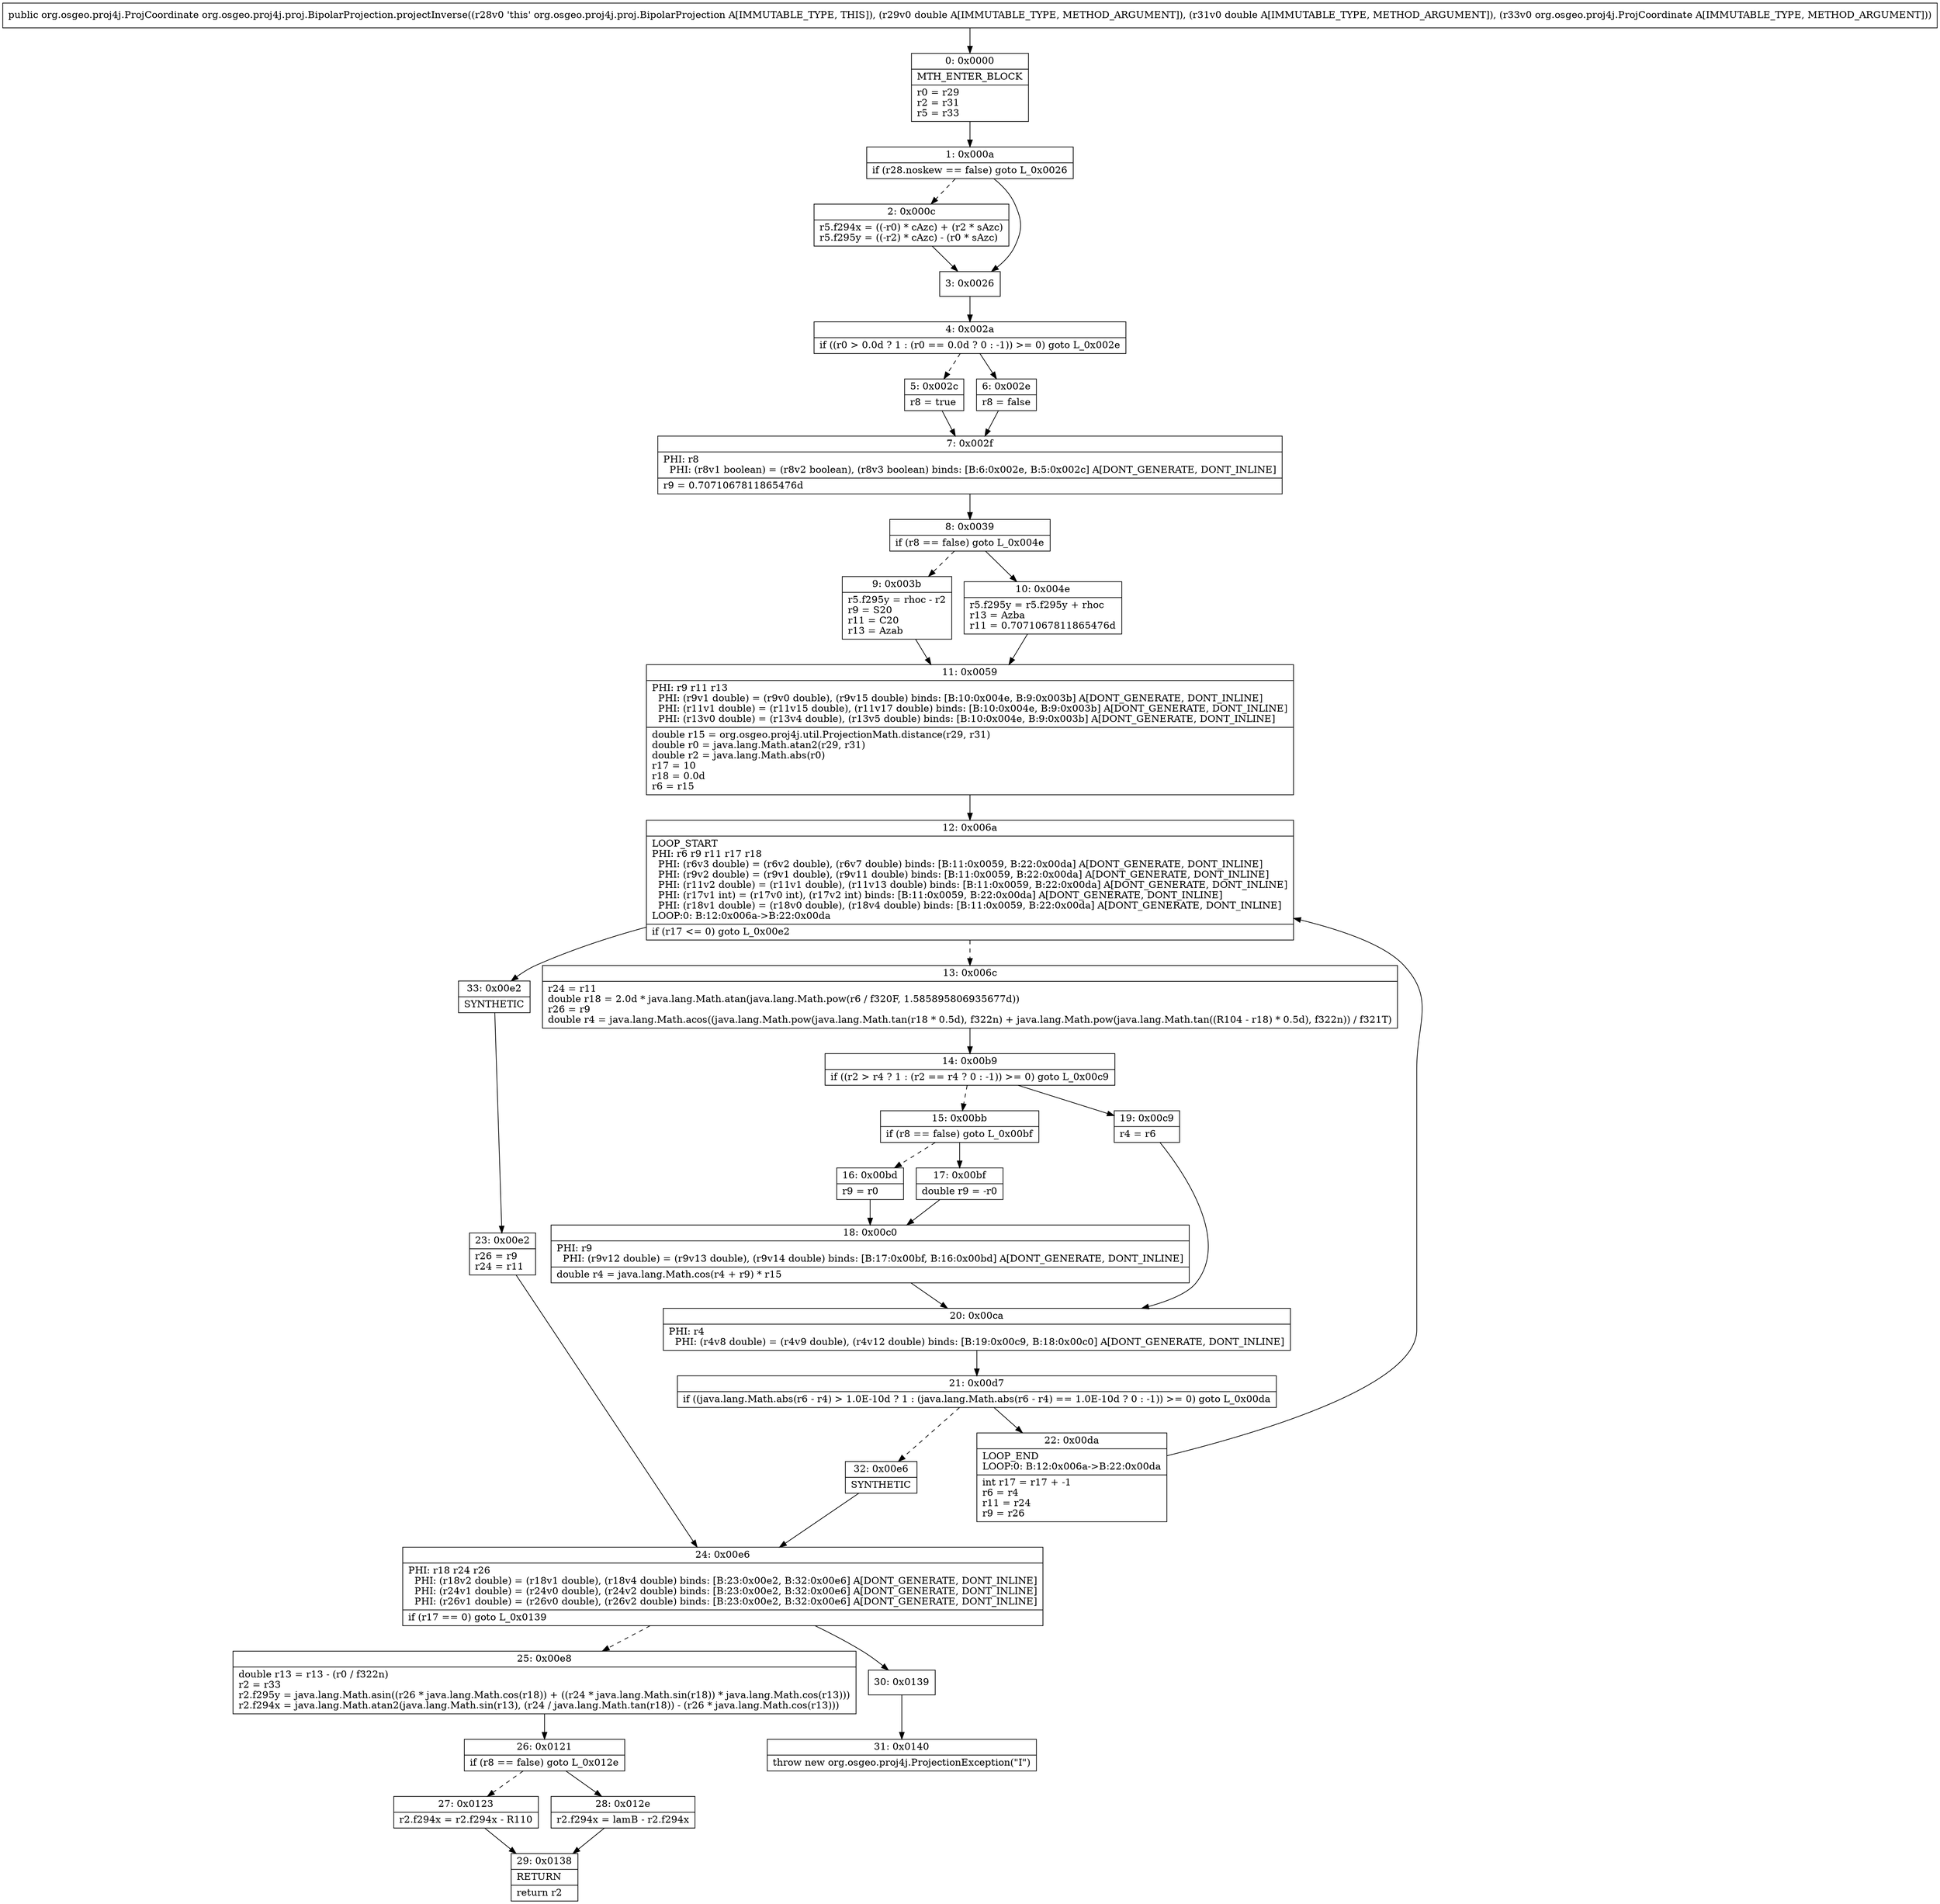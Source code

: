 digraph "CFG fororg.osgeo.proj4j.proj.BipolarProjection.projectInverse(DDLorg\/osgeo\/proj4j\/ProjCoordinate;)Lorg\/osgeo\/proj4j\/ProjCoordinate;" {
Node_0 [shape=record,label="{0\:\ 0x0000|MTH_ENTER_BLOCK\l|r0 = r29\lr2 = r31\lr5 = r33\l}"];
Node_1 [shape=record,label="{1\:\ 0x000a|if (r28.noskew == false) goto L_0x0026\l}"];
Node_2 [shape=record,label="{2\:\ 0x000c|r5.f294x = ((\-r0) * cAzc) + (r2 * sAzc)\lr5.f295y = ((\-r2) * cAzc) \- (r0 * sAzc)\l}"];
Node_3 [shape=record,label="{3\:\ 0x0026}"];
Node_4 [shape=record,label="{4\:\ 0x002a|if ((r0 \> 0.0d ? 1 : (r0 == 0.0d ? 0 : \-1)) \>= 0) goto L_0x002e\l}"];
Node_5 [shape=record,label="{5\:\ 0x002c|r8 = true\l}"];
Node_6 [shape=record,label="{6\:\ 0x002e|r8 = false\l}"];
Node_7 [shape=record,label="{7\:\ 0x002f|PHI: r8 \l  PHI: (r8v1 boolean) = (r8v2 boolean), (r8v3 boolean) binds: [B:6:0x002e, B:5:0x002c] A[DONT_GENERATE, DONT_INLINE]\l|r9 = 0.7071067811865476d\l}"];
Node_8 [shape=record,label="{8\:\ 0x0039|if (r8 == false) goto L_0x004e\l}"];
Node_9 [shape=record,label="{9\:\ 0x003b|r5.f295y = rhoc \- r2\lr9 = S20\lr11 = C20\lr13 = Azab\l}"];
Node_10 [shape=record,label="{10\:\ 0x004e|r5.f295y = r5.f295y + rhoc\lr13 = Azba\lr11 = 0.7071067811865476d\l}"];
Node_11 [shape=record,label="{11\:\ 0x0059|PHI: r9 r11 r13 \l  PHI: (r9v1 double) = (r9v0 double), (r9v15 double) binds: [B:10:0x004e, B:9:0x003b] A[DONT_GENERATE, DONT_INLINE]\l  PHI: (r11v1 double) = (r11v15 double), (r11v17 double) binds: [B:10:0x004e, B:9:0x003b] A[DONT_GENERATE, DONT_INLINE]\l  PHI: (r13v0 double) = (r13v4 double), (r13v5 double) binds: [B:10:0x004e, B:9:0x003b] A[DONT_GENERATE, DONT_INLINE]\l|double r15 = org.osgeo.proj4j.util.ProjectionMath.distance(r29, r31)\ldouble r0 = java.lang.Math.atan2(r29, r31)\ldouble r2 = java.lang.Math.abs(r0)\lr17 = 10\lr18 = 0.0d\lr6 = r15\l}"];
Node_12 [shape=record,label="{12\:\ 0x006a|LOOP_START\lPHI: r6 r9 r11 r17 r18 \l  PHI: (r6v3 double) = (r6v2 double), (r6v7 double) binds: [B:11:0x0059, B:22:0x00da] A[DONT_GENERATE, DONT_INLINE]\l  PHI: (r9v2 double) = (r9v1 double), (r9v11 double) binds: [B:11:0x0059, B:22:0x00da] A[DONT_GENERATE, DONT_INLINE]\l  PHI: (r11v2 double) = (r11v1 double), (r11v13 double) binds: [B:11:0x0059, B:22:0x00da] A[DONT_GENERATE, DONT_INLINE]\l  PHI: (r17v1 int) = (r17v0 int), (r17v2 int) binds: [B:11:0x0059, B:22:0x00da] A[DONT_GENERATE, DONT_INLINE]\l  PHI: (r18v1 double) = (r18v0 double), (r18v4 double) binds: [B:11:0x0059, B:22:0x00da] A[DONT_GENERATE, DONT_INLINE]\lLOOP:0: B:12:0x006a\-\>B:22:0x00da\l|if (r17 \<= 0) goto L_0x00e2\l}"];
Node_13 [shape=record,label="{13\:\ 0x006c|r24 = r11\ldouble r18 = 2.0d * java.lang.Math.atan(java.lang.Math.pow(r6 \/ f320F, 1.585895806935677d))\lr26 = r9\ldouble r4 = java.lang.Math.acos((java.lang.Math.pow(java.lang.Math.tan(r18 * 0.5d), f322n) + java.lang.Math.pow(java.lang.Math.tan((R104 \- r18) * 0.5d), f322n)) \/ f321T)\l}"];
Node_14 [shape=record,label="{14\:\ 0x00b9|if ((r2 \> r4 ? 1 : (r2 == r4 ? 0 : \-1)) \>= 0) goto L_0x00c9\l}"];
Node_15 [shape=record,label="{15\:\ 0x00bb|if (r8 == false) goto L_0x00bf\l}"];
Node_16 [shape=record,label="{16\:\ 0x00bd|r9 = r0\l}"];
Node_17 [shape=record,label="{17\:\ 0x00bf|double r9 = \-r0\l}"];
Node_18 [shape=record,label="{18\:\ 0x00c0|PHI: r9 \l  PHI: (r9v12 double) = (r9v13 double), (r9v14 double) binds: [B:17:0x00bf, B:16:0x00bd] A[DONT_GENERATE, DONT_INLINE]\l|double r4 = java.lang.Math.cos(r4 + r9) * r15\l}"];
Node_19 [shape=record,label="{19\:\ 0x00c9|r4 = r6\l}"];
Node_20 [shape=record,label="{20\:\ 0x00ca|PHI: r4 \l  PHI: (r4v8 double) = (r4v9 double), (r4v12 double) binds: [B:19:0x00c9, B:18:0x00c0] A[DONT_GENERATE, DONT_INLINE]\l}"];
Node_21 [shape=record,label="{21\:\ 0x00d7|if ((java.lang.Math.abs(r6 \- r4) \> 1.0E\-10d ? 1 : (java.lang.Math.abs(r6 \- r4) == 1.0E\-10d ? 0 : \-1)) \>= 0) goto L_0x00da\l}"];
Node_22 [shape=record,label="{22\:\ 0x00da|LOOP_END\lLOOP:0: B:12:0x006a\-\>B:22:0x00da\l|int r17 = r17 + \-1\lr6 = r4\lr11 = r24\lr9 = r26\l}"];
Node_23 [shape=record,label="{23\:\ 0x00e2|r26 = r9\lr24 = r11\l}"];
Node_24 [shape=record,label="{24\:\ 0x00e6|PHI: r18 r24 r26 \l  PHI: (r18v2 double) = (r18v1 double), (r18v4 double) binds: [B:23:0x00e2, B:32:0x00e6] A[DONT_GENERATE, DONT_INLINE]\l  PHI: (r24v1 double) = (r24v0 double), (r24v2 double) binds: [B:23:0x00e2, B:32:0x00e6] A[DONT_GENERATE, DONT_INLINE]\l  PHI: (r26v1 double) = (r26v0 double), (r26v2 double) binds: [B:23:0x00e2, B:32:0x00e6] A[DONT_GENERATE, DONT_INLINE]\l|if (r17 == 0) goto L_0x0139\l}"];
Node_25 [shape=record,label="{25\:\ 0x00e8|double r13 = r13 \- (r0 \/ f322n)\lr2 = r33\lr2.f295y = java.lang.Math.asin((r26 * java.lang.Math.cos(r18)) + ((r24 * java.lang.Math.sin(r18)) * java.lang.Math.cos(r13)))\lr2.f294x = java.lang.Math.atan2(java.lang.Math.sin(r13), (r24 \/ java.lang.Math.tan(r18)) \- (r26 * java.lang.Math.cos(r13)))\l}"];
Node_26 [shape=record,label="{26\:\ 0x0121|if (r8 == false) goto L_0x012e\l}"];
Node_27 [shape=record,label="{27\:\ 0x0123|r2.f294x = r2.f294x \- R110\l}"];
Node_28 [shape=record,label="{28\:\ 0x012e|r2.f294x = lamB \- r2.f294x\l}"];
Node_29 [shape=record,label="{29\:\ 0x0138|RETURN\l|return r2\l}"];
Node_30 [shape=record,label="{30\:\ 0x0139}"];
Node_31 [shape=record,label="{31\:\ 0x0140|throw new org.osgeo.proj4j.ProjectionException(\"I\")\l}"];
Node_32 [shape=record,label="{32\:\ 0x00e6|SYNTHETIC\l}"];
Node_33 [shape=record,label="{33\:\ 0x00e2|SYNTHETIC\l}"];
MethodNode[shape=record,label="{public org.osgeo.proj4j.ProjCoordinate org.osgeo.proj4j.proj.BipolarProjection.projectInverse((r28v0 'this' org.osgeo.proj4j.proj.BipolarProjection A[IMMUTABLE_TYPE, THIS]), (r29v0 double A[IMMUTABLE_TYPE, METHOD_ARGUMENT]), (r31v0 double A[IMMUTABLE_TYPE, METHOD_ARGUMENT]), (r33v0 org.osgeo.proj4j.ProjCoordinate A[IMMUTABLE_TYPE, METHOD_ARGUMENT])) }"];
MethodNode -> Node_0;
Node_0 -> Node_1;
Node_1 -> Node_2[style=dashed];
Node_1 -> Node_3;
Node_2 -> Node_3;
Node_3 -> Node_4;
Node_4 -> Node_5[style=dashed];
Node_4 -> Node_6;
Node_5 -> Node_7;
Node_6 -> Node_7;
Node_7 -> Node_8;
Node_8 -> Node_9[style=dashed];
Node_8 -> Node_10;
Node_9 -> Node_11;
Node_10 -> Node_11;
Node_11 -> Node_12;
Node_12 -> Node_13[style=dashed];
Node_12 -> Node_33;
Node_13 -> Node_14;
Node_14 -> Node_15[style=dashed];
Node_14 -> Node_19;
Node_15 -> Node_16[style=dashed];
Node_15 -> Node_17;
Node_16 -> Node_18;
Node_17 -> Node_18;
Node_18 -> Node_20;
Node_19 -> Node_20;
Node_20 -> Node_21;
Node_21 -> Node_22;
Node_21 -> Node_32[style=dashed];
Node_22 -> Node_12;
Node_23 -> Node_24;
Node_24 -> Node_25[style=dashed];
Node_24 -> Node_30;
Node_25 -> Node_26;
Node_26 -> Node_27[style=dashed];
Node_26 -> Node_28;
Node_27 -> Node_29;
Node_28 -> Node_29;
Node_30 -> Node_31;
Node_32 -> Node_24;
Node_33 -> Node_23;
}

